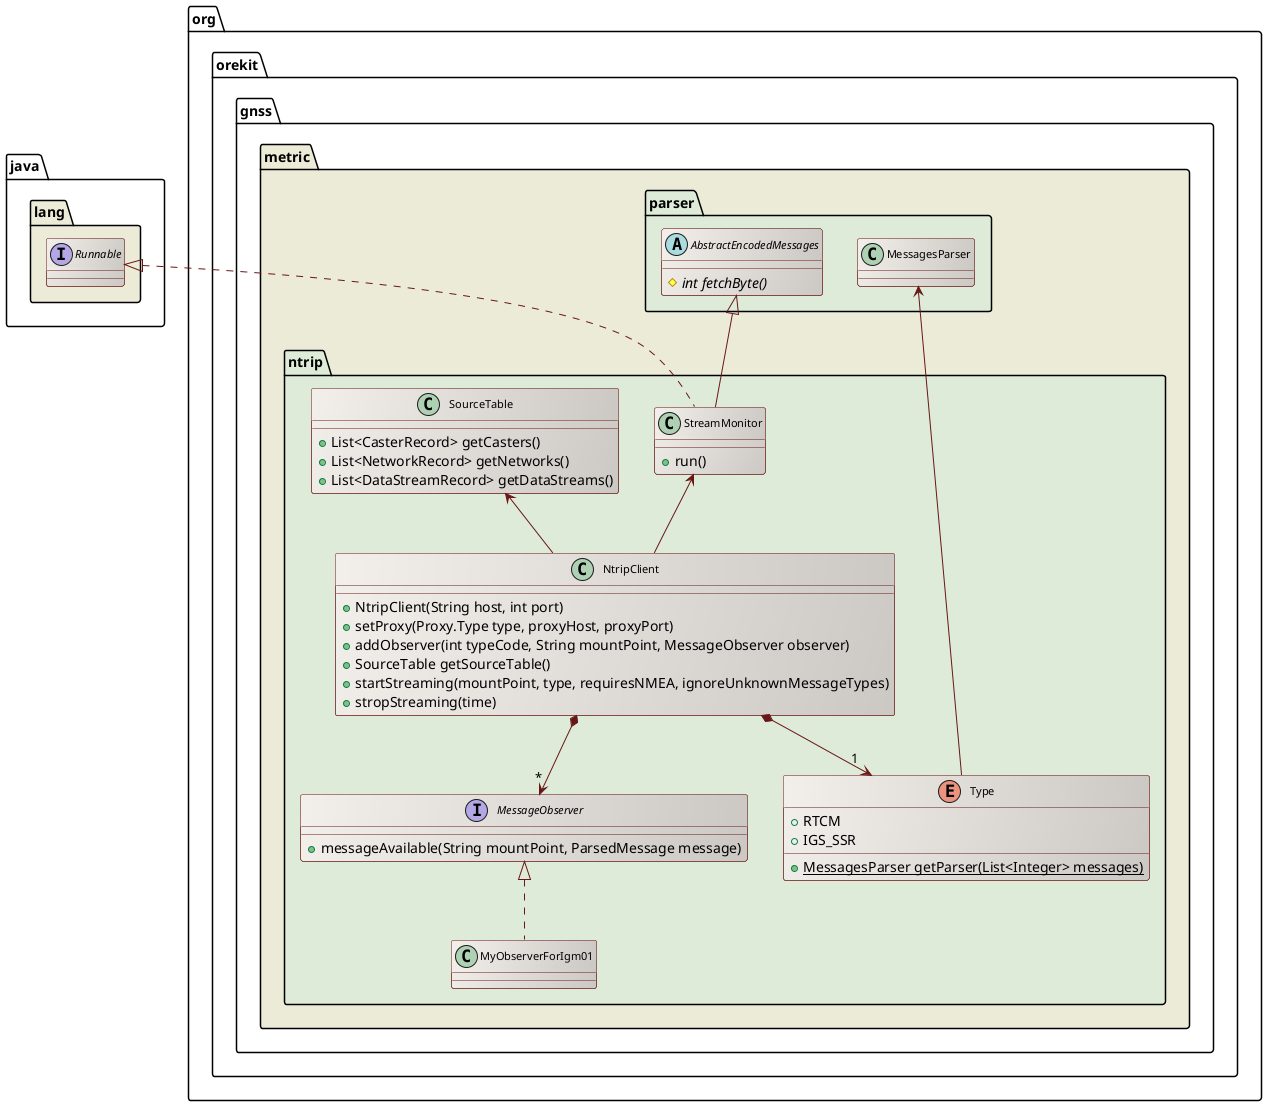 ' Copyright 2002-2024 CS GROUP
' Licensed to CS GROUP (CS) under one or more
' contributor license agreements.  See the NOTICE file distributed with
' this work for additional information regarding copyright ownership.
' CS licenses this file to You under the Apache License, Version 2.0
' (the "License"); you may not use this file except in compliance with
' the License.  You may obtain a copy of the License at
'
'   http://www.apache.org/licenses/LICENSE-2.0
'
' Unless required by applicable law or agreed to in writing, software
' distributed under the License is distributed on an "AS IS" BASIS,
' WITHOUT WARRANTIES OR CONDITIONS OF ANY KIND, either express or implied.
' See the License for the specific language governing permissions and
' limitations under the License.

@startuml

  skinparam svek                  true
  skinparam ClassBackgroundColor  #F3EFEB/CCC9C5
  skinparam ClassArrowColor       #691616
  skinparam ClassBorderColor      #691616
  skinparam NoteBackgroundColor   #F3EFEB
  skinparam NoteBorderColor       #691616
  skinparam NoteFontColor         #691616
  skinparam ClassFontSize         11

  package java.lang #ECEBD8 {
    interface Runnable
  }

  package org.orekit.gnss.metric #ECEBD8 {

    package parser #DDEBD8 {

      class MessagesParser
      
      abstract class AbstractEncodedMessages {
        {abstract} #int fetchByte()
      }

    }

    package ntrip #DDEBD8 {
      
      interface MessageObserver {
        +messageAvailable(String mountPoint, ParsedMessage message)
      }
      
      class MyObserverForIgm01

      class StreamMonitor {
        +run()
      }
      
      class NtripClient {
        +NtripClient(String host, int port)
        +setProxy(Proxy.Type type, proxyHost, proxyPort)
        +addObserver(int typeCode, String mountPoint, MessageObserver observer)
        +SourceTable getSourceTable()
        +startStreaming(mountPoint, type, requiresNMEA, ignoreUnknownMessageTypes)
        +stropStreaming(time)
      }

      enum Type {
        +RTCM
        +IGS_SSR
        {static} +MessagesParser getParser(List<Integer> messages)
      }
      
      class SourceTable {
        +List<CasterRecord> getCasters()
        +List<NetworkRecord> getNetworks()
        +List<DataStreamRecord> getDataStreams()
      }

      Runnable <|..  StreamMonitor
      AbstractEncodedMessages <|--  StreamMonitor
      MessagesParser          <--   Type
      StreamMonitor           <--   NtripClient
      SourceTable             <--   NtripClient
      NtripClient          *--> "*" MessageObserver
      NtripClient          *-->"1"  Type
      MessageObserver         <|..  MyObserverForIgm01

    }

  }

@enduml
